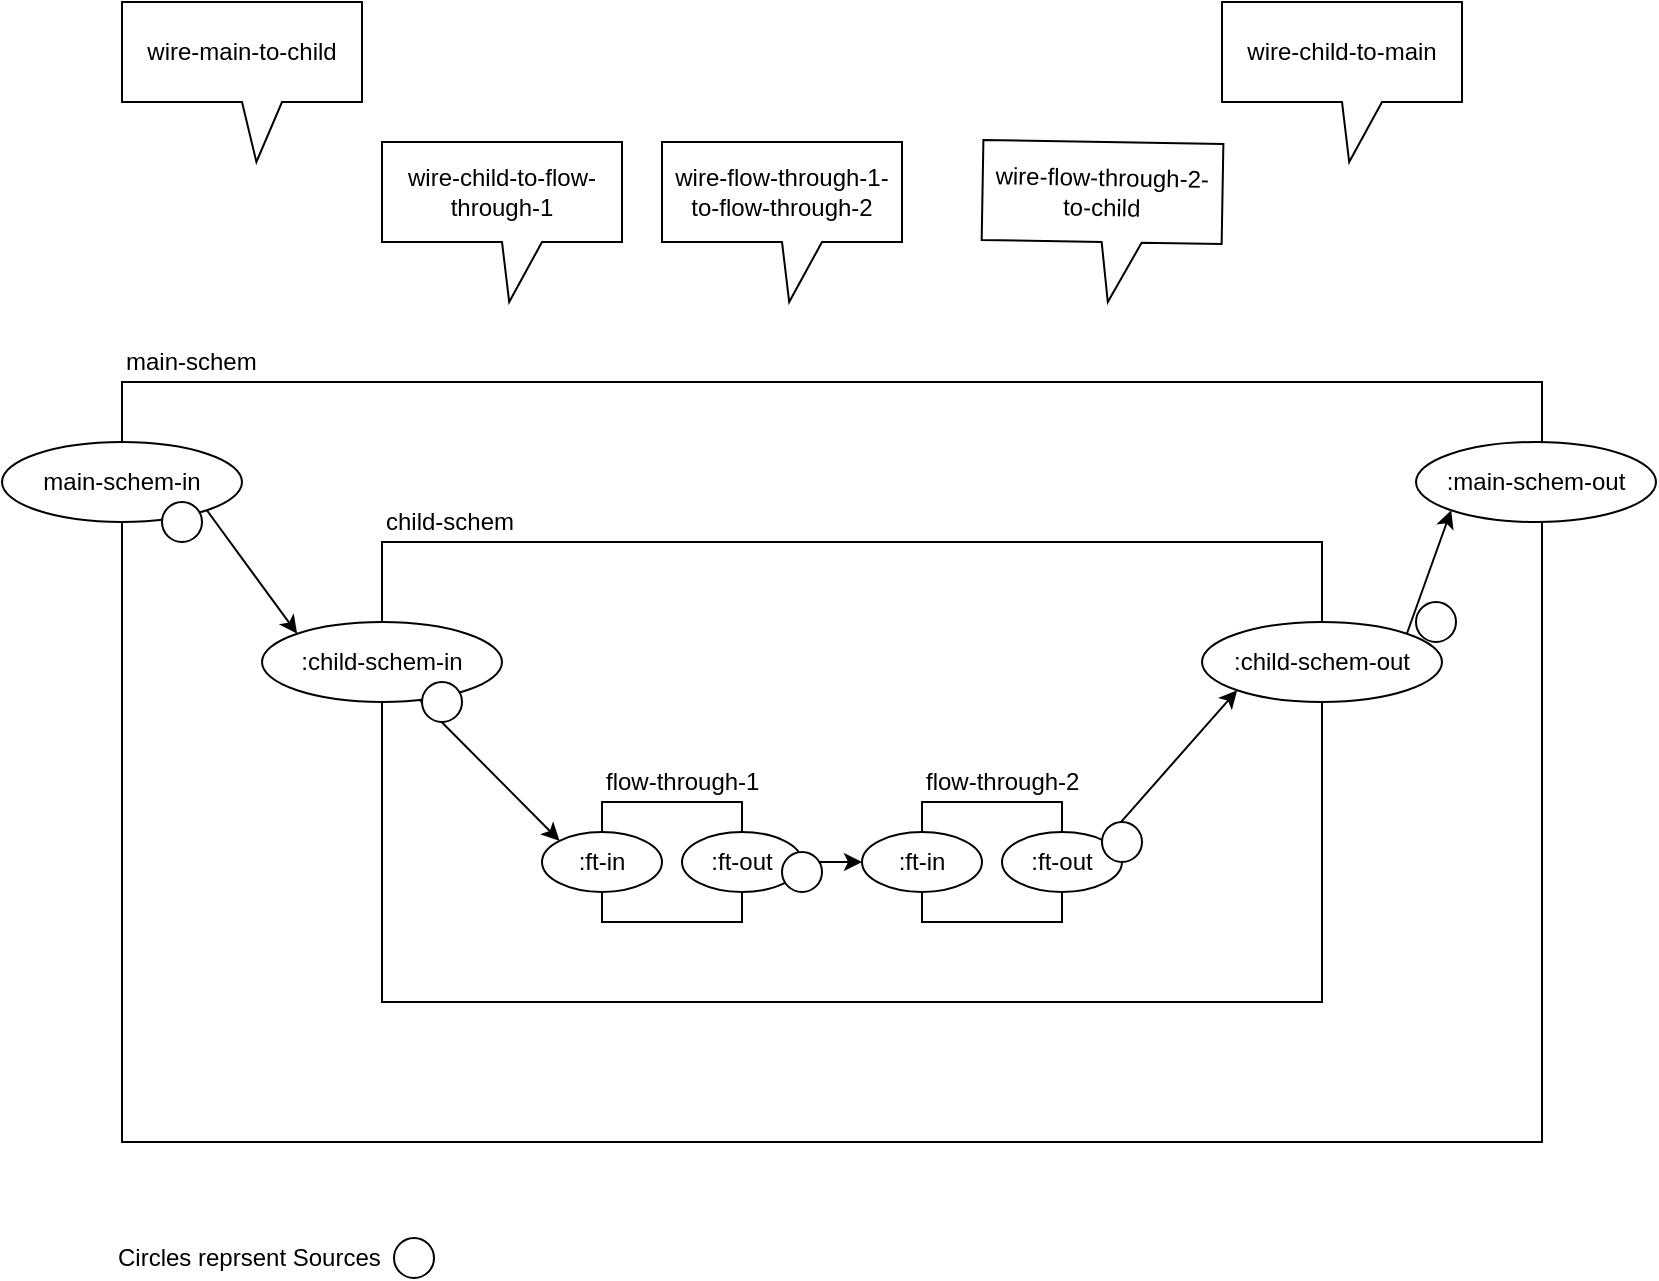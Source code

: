<mxfile version="12.2.2" type="device" pages="5"><diagram id="jtU3bBcgjTdiKSSMFFyf" name="top level"><mxGraphModel dx="1106" dy="755" grid="1" gridSize="10" guides="1" tooltips="1" connect="1" arrows="1" fold="1" page="1" pageScale="1" pageWidth="827" pageHeight="1169" math="0" shadow="0"><root><mxCell id="0"/><mxCell id="1" parent="0"/><mxCell id="34A3M__8Rm-RpJixuU7T-1" value="" style="rounded=0;whiteSpace=wrap;html=1;" parent="1" vertex="1"><mxGeometry x="110" y="250" width="710" height="380" as="geometry"/></mxCell><mxCell id="34A3M__8Rm-RpJixuU7T-6" value="main-schem-in" style="ellipse;whiteSpace=wrap;html=1;" parent="1" vertex="1"><mxGeometry x="50" y="280" width="120" height="40" as="geometry"/></mxCell><mxCell id="34A3M__8Rm-RpJixuU7T-9" value=":main-schem-out" style="ellipse;whiteSpace=wrap;html=1;" parent="1" vertex="1"><mxGeometry x="757" y="280" width="120" height="40" as="geometry"/></mxCell><mxCell id="34A3M__8Rm-RpJixuU7T-10" value="main-schem" style="text;html=1;resizable=0;points=[];autosize=1;align=left;verticalAlign=top;spacingTop=-4;" parent="1" vertex="1"><mxGeometry x="110" y="230" width="80" height="20" as="geometry"/></mxCell><mxCell id="34A3M__8Rm-RpJixuU7T-11" value="" style="rounded=0;whiteSpace=wrap;html=1;" parent="1" vertex="1"><mxGeometry x="240" y="330" width="470" height="230" as="geometry"/></mxCell><mxCell id="34A3M__8Rm-RpJixuU7T-13" value=":child-schem-in" style="ellipse;whiteSpace=wrap;html=1;" parent="1" vertex="1"><mxGeometry x="180" y="370" width="120" height="40" as="geometry"/></mxCell><mxCell id="34A3M__8Rm-RpJixuU7T-14" value=":child-schem-out" style="ellipse;whiteSpace=wrap;html=1;" parent="1" vertex="1"><mxGeometry x="650" y="370" width="120" height="40" as="geometry"/></mxCell><mxCell id="34A3M__8Rm-RpJixuU7T-15" value="" style="rounded=0;whiteSpace=wrap;html=1;" parent="1" vertex="1"><mxGeometry x="350" y="460" width="70" height="60" as="geometry"/></mxCell><mxCell id="34A3M__8Rm-RpJixuU7T-16" value="child-schem" style="text;html=1;resizable=0;points=[];autosize=1;align=left;verticalAlign=top;spacingTop=-4;" parent="1" vertex="1"><mxGeometry x="240" y="310" width="80" height="20" as="geometry"/></mxCell><mxCell id="34A3M__8Rm-RpJixuU7T-19" value="" style="endArrow=classic;html=1;entryX=0;entryY=0;entryDx=0;entryDy=0;exitX=1;exitY=1;exitDx=0;exitDy=0;" parent="1" source="34A3M__8Rm-RpJixuU7T-6" target="34A3M__8Rm-RpJixuU7T-13" edge="1"><mxGeometry width="50" height="50" relative="1" as="geometry"><mxPoint x="60" y="900" as="sourcePoint"/><mxPoint x="110" y="850" as="targetPoint"/></mxGeometry></mxCell><mxCell id="34A3M__8Rm-RpJixuU7T-20" value="" style="endArrow=classic;html=1;entryX=0;entryY=1;entryDx=0;entryDy=0;exitX=1;exitY=0;exitDx=0;exitDy=0;" parent="1" source="34A3M__8Rm-RpJixuU7T-14" target="34A3M__8Rm-RpJixuU7T-9" edge="1"><mxGeometry width="50" height="50" relative="1" as="geometry"><mxPoint x="60" y="900" as="sourcePoint"/><mxPoint x="110" y="850" as="targetPoint"/></mxGeometry></mxCell><mxCell id="34A3M__8Rm-RpJixuU7T-21" value="flow-through-1" style="text;html=1;resizable=0;points=[];autosize=1;align=left;verticalAlign=top;spacingTop=-4;" parent="1" vertex="1"><mxGeometry x="350" y="440" width="90" height="20" as="geometry"/></mxCell><mxCell id="34A3M__8Rm-RpJixuU7T-22" value=":ft-in" style="ellipse;whiteSpace=wrap;html=1;" parent="1" vertex="1"><mxGeometry x="320" y="475" width="60" height="30" as="geometry"/></mxCell><mxCell id="34A3M__8Rm-RpJixuU7T-38" style="edgeStyle=orthogonalEdgeStyle;rounded=0;orthogonalLoop=1;jettySize=auto;html=1;exitX=1;exitY=0.5;exitDx=0;exitDy=0;" parent="1" source="34A3M__8Rm-RpJixuU7T-23" target="34A3M__8Rm-RpJixuU7T-35" edge="1"><mxGeometry relative="1" as="geometry"/></mxCell><mxCell id="34A3M__8Rm-RpJixuU7T-23" value=":ft-out" style="ellipse;whiteSpace=wrap;html=1;" parent="1" vertex="1"><mxGeometry x="390" y="475" width="60" height="30" as="geometry"/></mxCell><mxCell id="34A3M__8Rm-RpJixuU7T-33" value="" style="rounded=0;whiteSpace=wrap;html=1;" parent="1" vertex="1"><mxGeometry x="510" y="460" width="70" height="60" as="geometry"/></mxCell><mxCell id="34A3M__8Rm-RpJixuU7T-34" value="flow-through-2" style="text;html=1;resizable=0;points=[];autosize=1;align=left;verticalAlign=top;spacingTop=-4;" parent="1" vertex="1"><mxGeometry x="510" y="440" width="90" height="20" as="geometry"/></mxCell><mxCell id="34A3M__8Rm-RpJixuU7T-35" value=":ft-in" style="ellipse;whiteSpace=wrap;html=1;" parent="1" vertex="1"><mxGeometry x="480" y="475" width="60" height="30" as="geometry"/></mxCell><mxCell id="34A3M__8Rm-RpJixuU7T-36" value=":ft-out" style="ellipse;whiteSpace=wrap;html=1;" parent="1" vertex="1"><mxGeometry x="550" y="475" width="60" height="30" as="geometry"/></mxCell><mxCell id="34A3M__8Rm-RpJixuU7T-39" value="" style="endArrow=classic;html=1;entryX=0;entryY=0;entryDx=0;entryDy=0;" parent="1" source="34A3M__8Rm-RpJixuU7T-13" target="34A3M__8Rm-RpJixuU7T-22" edge="1"><mxGeometry width="50" height="50" relative="1" as="geometry"><mxPoint x="60" y="700" as="sourcePoint"/><mxPoint x="110" y="650" as="targetPoint"/></mxGeometry></mxCell><mxCell id="34A3M__8Rm-RpJixuU7T-40" value="" style="endArrow=classic;html=1;entryX=0;entryY=1;entryDx=0;entryDy=0;exitX=1;exitY=0;exitDx=0;exitDy=0;" parent="1" source="34A3M__8Rm-RpJixuU7T-36" target="34A3M__8Rm-RpJixuU7T-14" edge="1"><mxGeometry width="50" height="50" relative="1" as="geometry"><mxPoint x="60" y="700" as="sourcePoint"/><mxPoint x="110" y="650" as="targetPoint"/></mxGeometry></mxCell><mxCell id="34A3M__8Rm-RpJixuU7T-42" value="wire-main-to-child" style="shape=callout;whiteSpace=wrap;html=1;perimeter=calloutPerimeter;rotation=0;position2=0.56;" parent="1" vertex="1"><mxGeometry x="110" y="60" width="120" height="80" as="geometry"/></mxCell><mxCell id="34A3M__8Rm-RpJixuU7T-46" value="wire-child-to-flow-through-1" style="shape=callout;whiteSpace=wrap;html=1;perimeter=calloutPerimeter;rotation=0;position2=0.53;" parent="1" vertex="1"><mxGeometry x="240" y="130" width="120" height="80" as="geometry"/></mxCell><mxCell id="34A3M__8Rm-RpJixuU7T-47" value="wire-flow-through-1-to-flow-through-2" style="shape=callout;whiteSpace=wrap;html=1;perimeter=calloutPerimeter;rotation=0;position2=0.53;" parent="1" vertex="1"><mxGeometry x="380" y="130" width="120" height="80" as="geometry"/></mxCell><mxCell id="34A3M__8Rm-RpJixuU7T-48" value="wire-flow-through-2-to-child" style="shape=callout;whiteSpace=wrap;html=1;perimeter=calloutPerimeter;rotation=1;position2=0.53;" parent="1" vertex="1"><mxGeometry x="540" y="130" width="120" height="80" as="geometry"/></mxCell><mxCell id="34A3M__8Rm-RpJixuU7T-49" value="wire-child-to-main" style="shape=callout;whiteSpace=wrap;html=1;perimeter=calloutPerimeter;rotation=0;position2=0.53;" parent="1" vertex="1"><mxGeometry x="660" y="60" width="120" height="80" as="geometry"/></mxCell><mxCell id="6rRUTooUOF0kBIzFTKE--2" value="" style="ellipse;whiteSpace=wrap;html=1;" vertex="1" parent="1"><mxGeometry x="130" y="310" width="20" height="20" as="geometry"/></mxCell><mxCell id="6rRUTooUOF0kBIzFTKE--4" value="" style="ellipse;whiteSpace=wrap;html=1;" vertex="1" parent="1"><mxGeometry x="260" y="400" width="20" height="20" as="geometry"/></mxCell><mxCell id="6rRUTooUOF0kBIzFTKE--5" value="" style="ellipse;whiteSpace=wrap;html=1;" vertex="1" parent="1"><mxGeometry x="440" y="485" width="20" height="20" as="geometry"/></mxCell><mxCell id="6rRUTooUOF0kBIzFTKE--6" value="" style="ellipse;whiteSpace=wrap;html=1;" vertex="1" parent="1"><mxGeometry x="600" y="470" width="20" height="20" as="geometry"/></mxCell><mxCell id="6rRUTooUOF0kBIzFTKE--1" value="" style="ellipse;whiteSpace=wrap;html=1;" vertex="1" parent="1"><mxGeometry x="757" y="360" width="20" height="20" as="geometry"/></mxCell><mxCell id="6rRUTooUOF0kBIzFTKE--8" value="" style="ellipse;whiteSpace=wrap;html=1;" vertex="1" parent="1"><mxGeometry x="246" y="678" width="20" height="20" as="geometry"/></mxCell><mxCell id="6rRUTooUOF0kBIzFTKE--9" value="Circles reprsent Sources" style="text;html=1;resizable=0;points=[];autosize=1;align=left;verticalAlign=top;spacingTop=-4;" vertex="1" parent="1"><mxGeometry x="106" y="678" width="150" height="20" as="geometry"/></mxCell></root></mxGraphModel></diagram><diagram id="Ivub4GiT_6J8r8Zcxbiy" name="main-schem"><mxGraphModel dx="1106" dy="785" grid="1" gridSize="10" guides="1" tooltips="1" connect="1" arrows="1" fold="1" page="1" pageScale="1" pageWidth="827" pageHeight="1169" math="0" shadow="0"><root><mxCell id="gU_OaHJwXqiPCMY0sr8r-0"/><mxCell id="gU_OaHJwXqiPCMY0sr8r-1" parent="gU_OaHJwXqiPCMY0sr8r-0"/><mxCell id="gU_OaHJwXqiPCMY0sr8r-2" value="" style="rounded=0;whiteSpace=wrap;html=1;" parent="gU_OaHJwXqiPCMY0sr8r-1" vertex="1"><mxGeometry x="250" y="250" width="340" height="380" as="geometry"/></mxCell><mxCell id="gU_OaHJwXqiPCMY0sr8r-3" value="main-schem-in" style="ellipse;whiteSpace=wrap;html=1;" parent="gU_OaHJwXqiPCMY0sr8r-1" vertex="1"><mxGeometry x="190" y="420" width="120" height="40" as="geometry"/></mxCell><mxCell id="gU_OaHJwXqiPCMY0sr8r-4" value="main-schem-out" style="ellipse;whiteSpace=wrap;html=1;" parent="gU_OaHJwXqiPCMY0sr8r-1" vertex="1"><mxGeometry x="530" y="420" width="120" height="40" as="geometry"/></mxCell><mxCell id="gU_OaHJwXqiPCMY0sr8r-5" value="main-schem" style="text;html=1;resizable=0;points=[];autosize=1;align=left;verticalAlign=top;spacingTop=-4;" parent="gU_OaHJwXqiPCMY0sr8r-1" vertex="1"><mxGeometry x="250" y="230" width="80" height="20" as="geometry"/></mxCell><mxCell id="-CMYy1i7xC1Zo66bmtR1-0" value="Inject" style="ellipse;shape=cloud;whiteSpace=wrap;html=1;" parent="gU_OaHJwXqiPCMY0sr8r-1" vertex="1"><mxGeometry y="400" width="120" height="80" as="geometry"/></mxCell><mxCell id="-CMYy1i7xC1Zo66bmtR1-1" value="Observe" style="ellipse;shape=cloud;whiteSpace=wrap;html=1;" parent="gU_OaHJwXqiPCMY0sr8r-1" vertex="1"><mxGeometry x="710" y="400" width="120" height="80" as="geometry"/></mxCell><mxCell id="-CMYy1i7xC1Zo66bmtR1-2" value="" style="endArrow=classic;html=1;entryX=0;entryY=0.5;entryDx=0;entryDy=0;exitX=0.875;exitY=0.5;exitDx=0;exitDy=0;exitPerimeter=0;dashed=1;" parent="gU_OaHJwXqiPCMY0sr8r-1" source="-CMYy1i7xC1Zo66bmtR1-0" target="gU_OaHJwXqiPCMY0sr8r-3" edge="1"><mxGeometry width="50" height="50" relative="1" as="geometry"><mxPoint x="120" y="440" as="sourcePoint"/><mxPoint x="60" y="650" as="targetPoint"/></mxGeometry></mxCell><mxCell id="-CMYy1i7xC1Zo66bmtR1-3" value="" style="endArrow=classic;html=1;dashed=1;exitX=1;exitY=0.5;exitDx=0;exitDy=0;" parent="gU_OaHJwXqiPCMY0sr8r-1" source="gU_OaHJwXqiPCMY0sr8r-4" edge="1"><mxGeometry width="50" height="50" relative="1" as="geometry"><mxPoint x="673" y="439" as="sourcePoint"/><mxPoint x="720" y="439" as="targetPoint"/></mxGeometry></mxCell></root></mxGraphModel></diagram><diagram name="inside main-schem" id="BIm12GCssa54M7wqimPj"><mxGraphModel dx="1106" dy="785" grid="1" gridSize="10" guides="1" tooltips="1" connect="1" arrows="1" fold="1" page="1" pageScale="1" pageWidth="827" pageHeight="1169" math="0" shadow="0"><root><mxCell id="2jXJngze-3nNrSbVt3WC-0"/><mxCell id="2jXJngze-3nNrSbVt3WC-1" parent="2jXJngze-3nNrSbVt3WC-0"/><mxCell id="2jXJngze-3nNrSbVt3WC-2" value="" style="rounded=0;whiteSpace=wrap;html=1;" parent="2jXJngze-3nNrSbVt3WC-1" vertex="1"><mxGeometry x="310" y="280" width="230" height="230" as="geometry"/></mxCell><mxCell id="2jXJngze-3nNrSbVt3WC-3" value="child-schem-in" style="ellipse;whiteSpace=wrap;html=1;" parent="2jXJngze-3nNrSbVt3WC-1" vertex="1"><mxGeometry x="250" y="370" width="120" height="40" as="geometry"/></mxCell><mxCell id="2jXJngze-3nNrSbVt3WC-10" style="edgeStyle=orthogonalEdgeStyle;rounded=0;orthogonalLoop=1;jettySize=auto;html=1;exitX=1;exitY=0.5;exitDx=0;exitDy=0;entryX=0;entryY=0.5;entryDx=0;entryDy=0;" parent="2jXJngze-3nNrSbVt3WC-1" source="2jXJngze-3nNrSbVt3WC-4" target="2jXJngze-3nNrSbVt3WC-7" edge="1"><mxGeometry relative="1" as="geometry"/></mxCell><mxCell id="2jXJngze-3nNrSbVt3WC-4" value="child-schem-out" style="ellipse;whiteSpace=wrap;html=1;" parent="2jXJngze-3nNrSbVt3WC-1" vertex="1"><mxGeometry x="480" y="370" width="120" height="40" as="geometry"/></mxCell><mxCell id="2jXJngze-3nNrSbVt3WC-5" value="child-schem" style="text;html=1;resizable=0;points=[];autosize=1;align=left;verticalAlign=top;spacingTop=-4;" parent="2jXJngze-3nNrSbVt3WC-1" vertex="1"><mxGeometry x="310" y="260" width="80" height="20" as="geometry"/></mxCell><mxCell id="2jXJngze-3nNrSbVt3WC-7" value="main-schem-in" style="ellipse;whiteSpace=wrap;html=1;" parent="2jXJngze-3nNrSbVt3WC-1" vertex="1"><mxGeometry x="700" y="370" width="120" height="40" as="geometry"/></mxCell><mxCell id="2jXJngze-3nNrSbVt3WC-9" style="edgeStyle=orthogonalEdgeStyle;rounded=0;orthogonalLoop=1;jettySize=auto;html=1;exitX=1;exitY=0.5;exitDx=0;exitDy=0;" parent="2jXJngze-3nNrSbVt3WC-1" source="2jXJngze-3nNrSbVt3WC-8" target="2jXJngze-3nNrSbVt3WC-3" edge="1"><mxGeometry relative="1" as="geometry"/></mxCell><mxCell id="2jXJngze-3nNrSbVt3WC-8" value="main-schem-in" style="ellipse;whiteSpace=wrap;html=1;" parent="2jXJngze-3nNrSbVt3WC-1" vertex="1"><mxGeometry x="10" y="370" width="120" height="40" as="geometry"/></mxCell></root></mxGraphModel></diagram><diagram id="5uxVSoKBXXcZPGR8isEz" name="child-schem"><mxGraphModel dx="1106" dy="785" grid="1" gridSize="10" guides="1" tooltips="1" connect="1" arrows="1" fold="1" page="1" pageScale="1" pageWidth="827" pageHeight="1169" math="0" shadow="0"><root><mxCell id="X5aAYFllsgqkifuXbX6T-0"/><mxCell id="X5aAYFllsgqkifuXbX6T-1" parent="X5aAYFllsgqkifuXbX6T-0"/><mxCell id="X5aAYFllsgqkifuXbX6T-6" value="" style="rounded=0;whiteSpace=wrap;html=1;" parent="X5aAYFllsgqkifuXbX6T-1" vertex="1"><mxGeometry x="240" y="330" width="470" height="230" as="geometry"/></mxCell><mxCell id="X5aAYFllsgqkifuXbX6T-7" value="child-schem-in" style="ellipse;whiteSpace=wrap;html=1;" parent="X5aAYFllsgqkifuXbX6T-1" vertex="1"><mxGeometry x="180" y="370" width="120" height="40" as="geometry"/></mxCell><mxCell id="X5aAYFllsgqkifuXbX6T-8" value="child-schem-out" style="ellipse;whiteSpace=wrap;html=1;" parent="X5aAYFllsgqkifuXbX6T-1" vertex="1"><mxGeometry x="650" y="370" width="120" height="40" as="geometry"/></mxCell><mxCell id="X5aAYFllsgqkifuXbX6T-10" value="child-schem" style="text;html=1;resizable=0;points=[];autosize=1;align=left;verticalAlign=top;spacingTop=-4;" parent="X5aAYFllsgqkifuXbX6T-1" vertex="1"><mxGeometry x="240" y="310" width="80" height="20" as="geometry"/></mxCell></root></mxGraphModel></diagram><diagram id="z4dm_D4ohSfTSECFyKzS" name="inside child-schem"><mxGraphModel dx="1106" dy="785" grid="1" gridSize="10" guides="1" tooltips="1" connect="1" arrows="1" fold="1" page="1" pageScale="1" pageWidth="827" pageHeight="1169" math="0" shadow="0"><root><mxCell id="UIKoRvtV7cmCF-5xRgCY-0"/><mxCell id="UIKoRvtV7cmCF-5xRgCY-1" parent="UIKoRvtV7cmCF-5xRgCY-0"/><mxCell id="UIKoRvtV7cmCF-5xRgCY-7" value="child-schem-in" style="ellipse;whiteSpace=wrap;html=1;" parent="UIKoRvtV7cmCF-5xRgCY-1" vertex="1"><mxGeometry x="40" y="360" width="120" height="40" as="geometry"/></mxCell><mxCell id="UIKoRvtV7cmCF-5xRgCY-8" value="child-schem-out" style="ellipse;whiteSpace=wrap;html=1;" parent="UIKoRvtV7cmCF-5xRgCY-1" vertex="1"><mxGeometry x="680" y="360" width="120" height="40" as="geometry"/></mxCell><mxCell id="UIKoRvtV7cmCF-5xRgCY-9" value="" style="rounded=0;whiteSpace=wrap;html=1;" parent="UIKoRvtV7cmCF-5xRgCY-1" vertex="1"><mxGeometry x="298" y="350" width="70" height="60" as="geometry"/></mxCell><mxCell id="UIKoRvtV7cmCF-5xRgCY-13" value="leaf1" style="text;html=1;resizable=0;points=[];autosize=1;align=left;verticalAlign=top;spacingTop=-4;" parent="UIKoRvtV7cmCF-5xRgCY-1" vertex="1"><mxGeometry x="298" y="330" width="40" height="20" as="geometry"/></mxCell><mxCell id="UIKoRvtV7cmCF-5xRgCY-14" value="leaf1-in" style="ellipse;whiteSpace=wrap;html=1;" parent="UIKoRvtV7cmCF-5xRgCY-1" vertex="1"><mxGeometry x="268" y="365" width="60" height="30" as="geometry"/></mxCell><mxCell id="UIKoRvtV7cmCF-5xRgCY-15" style="edgeStyle=orthogonalEdgeStyle;rounded=0;orthogonalLoop=1;jettySize=auto;html=1;exitX=1;exitY=0.5;exitDx=0;exitDy=0;" parent="UIKoRvtV7cmCF-5xRgCY-1" source="UIKoRvtV7cmCF-5xRgCY-16" target="UIKoRvtV7cmCF-5xRgCY-19" edge="1"><mxGeometry relative="1" as="geometry"/></mxCell><mxCell id="UIKoRvtV7cmCF-5xRgCY-16" value="leaf1-out" style="ellipse;whiteSpace=wrap;html=1;" parent="UIKoRvtV7cmCF-5xRgCY-1" vertex="1"><mxGeometry x="338" y="365" width="60" height="30" as="geometry"/></mxCell><mxCell id="UIKoRvtV7cmCF-5xRgCY-17" value="" style="rounded=0;whiteSpace=wrap;html=1;" parent="UIKoRvtV7cmCF-5xRgCY-1" vertex="1"><mxGeometry x="458" y="350" width="70" height="60" as="geometry"/></mxCell><mxCell id="UIKoRvtV7cmCF-5xRgCY-18" value="leaf2" style="text;html=1;resizable=0;points=[];autosize=1;align=left;verticalAlign=top;spacingTop=-4;" parent="UIKoRvtV7cmCF-5xRgCY-1" vertex="1"><mxGeometry x="458" y="330" width="40" height="20" as="geometry"/></mxCell><mxCell id="UIKoRvtV7cmCF-5xRgCY-19" value="leaf2-in" style="ellipse;whiteSpace=wrap;html=1;" parent="UIKoRvtV7cmCF-5xRgCY-1" vertex="1"><mxGeometry x="428" y="365" width="60" height="30" as="geometry"/></mxCell><mxCell id="UIKoRvtV7cmCF-5xRgCY-20" value="leaf2-out" style="ellipse;whiteSpace=wrap;html=1;" parent="UIKoRvtV7cmCF-5xRgCY-1" vertex="1"><mxGeometry x="498" y="365" width="60" height="30" as="geometry"/></mxCell><mxCell id="UIKoRvtV7cmCF-5xRgCY-21" value="" style="endArrow=classic;html=1;entryX=0;entryY=0.5;entryDx=0;entryDy=0;entryPerimeter=0;exitX=1;exitY=0.5;exitDx=0;exitDy=0;" parent="UIKoRvtV7cmCF-5xRgCY-1" source="UIKoRvtV7cmCF-5xRgCY-7" target="UIKoRvtV7cmCF-5xRgCY-14" edge="1"><mxGeometry width="50" height="50" relative="1" as="geometry"><mxPoint x="60" y="700" as="sourcePoint"/><mxPoint x="110" y="650" as="targetPoint"/></mxGeometry></mxCell><mxCell id="UIKoRvtV7cmCF-5xRgCY-22" value="" style="endArrow=classic;html=1;entryX=0;entryY=0.5;entryDx=0;entryDy=0;exitX=1;exitY=0.5;exitDx=0;exitDy=0;" parent="UIKoRvtV7cmCF-5xRgCY-1" source="UIKoRvtV7cmCF-5xRgCY-20" target="UIKoRvtV7cmCF-5xRgCY-8" edge="1"><mxGeometry width="50" height="50" relative="1" as="geometry"><mxPoint x="60" y="700" as="sourcePoint"/><mxPoint x="110" y="650" as="targetPoint"/></mxGeometry></mxCell></root></mxGraphModel></diagram></mxfile>